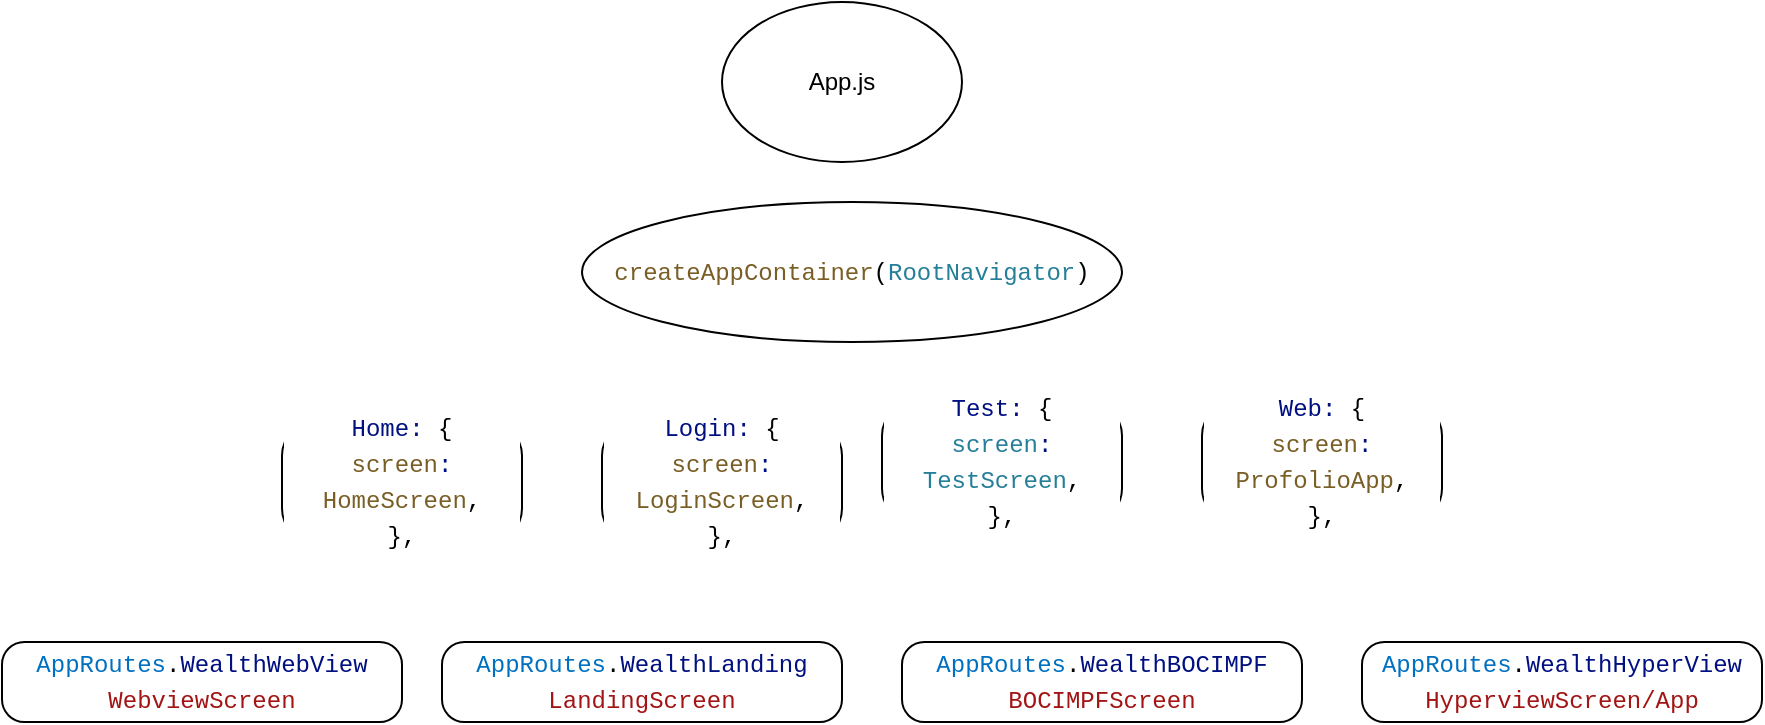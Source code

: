 <mxfile version="16.6.4" type="github"><diagram id="Ez9NOa8rmPA_cQ7ZIKCo" name="Page-1"><mxGraphModel dx="1082" dy="834" grid="1" gridSize="10" guides="1" tooltips="1" connect="1" arrows="1" fold="1" page="1" pageScale="1" pageWidth="850" pageHeight="1100" math="0" shadow="0"><root><mxCell id="0"/><mxCell id="1" parent="0"/><mxCell id="DqpLaMD-jv-4hAw9MZrK-1" value="App.js" style="ellipse;whiteSpace=wrap;html=1;" parent="1" vertex="1"><mxGeometry x="390" y="80" width="120" height="80" as="geometry"/></mxCell><mxCell id="DqpLaMD-jv-4hAw9MZrK-2" value="&lt;div style=&quot;background-color: rgb(255 , 255 , 255) ; font-family: &amp;#34;menlo&amp;#34; , &amp;#34;monaco&amp;#34; , &amp;#34;courier new&amp;#34; , monospace ; line-height: 18px&quot;&gt;&lt;span style=&quot;color: #795e26&quot;&gt;createAppContainer&lt;/span&gt;(&lt;span style=&quot;color: #267f99&quot;&gt;RootNavigator&lt;/span&gt;)&lt;/div&gt;" style="ellipse;whiteSpace=wrap;html=1;" parent="1" vertex="1"><mxGeometry x="320" y="180" width="270" height="70" as="geometry"/></mxCell><mxCell id="DqpLaMD-jv-4hAw9MZrK-3" value="&lt;div style=&quot;background-color: rgb(255 , 255 , 255) ; font-family: &amp;#34;menlo&amp;#34; , &amp;#34;monaco&amp;#34; , &amp;#34;courier new&amp;#34; , monospace ; line-height: 18px&quot;&gt;&lt;div&gt;&lt;span style=&quot;color: #001080&quot;&gt;Home&lt;/span&gt;&lt;span style=&quot;color: #001080&quot;&gt;:&lt;/span&gt; {&lt;/div&gt;&lt;div&gt;      &lt;span style=&quot;color: #795e26&quot;&gt;screen&lt;/span&gt;&lt;span style=&quot;color: #001080&quot;&gt;:&lt;/span&gt; &lt;span style=&quot;color: #795e26&quot;&gt;HomeScreen&lt;/span&gt;,&lt;/div&gt;&lt;div&gt;    },&lt;/div&gt;&lt;/div&gt;" style="rounded=1;whiteSpace=wrap;html=1;arcSize=28;" parent="1" vertex="1"><mxGeometry x="170" y="290" width="120" height="60" as="geometry"/></mxCell><mxCell id="DqpLaMD-jv-4hAw9MZrK-4" value="&lt;div style=&quot;background-color: rgb(255 , 255 , 255) ; font-family: &amp;#34;menlo&amp;#34; , &amp;#34;monaco&amp;#34; , &amp;#34;courier new&amp;#34; , monospace ; line-height: 18px&quot;&gt;&lt;div style=&quot;font-family: &amp;#34;menlo&amp;#34; , &amp;#34;monaco&amp;#34; , &amp;#34;courier new&amp;#34; , monospace ; line-height: 18px&quot;&gt;&lt;div&gt;&lt;span style=&quot;color: #001080&quot;&gt;Login&lt;/span&gt;&lt;span style=&quot;color: #001080&quot;&gt;:&lt;/span&gt; {&lt;/div&gt;&lt;div&gt;      &lt;span style=&quot;color: #795e26&quot;&gt;screen&lt;/span&gt;&lt;span style=&quot;color: #001080&quot;&gt;:&lt;/span&gt; &lt;span style=&quot;color: #795e26&quot;&gt;LoginScreen&lt;/span&gt;,&lt;/div&gt;&lt;div&gt;    },&lt;/div&gt;&lt;/div&gt;&lt;/div&gt;" style="rounded=1;whiteSpace=wrap;html=1;arcSize=28;" parent="1" vertex="1"><mxGeometry x="330" y="290" width="120" height="60" as="geometry"/></mxCell><mxCell id="DqpLaMD-jv-4hAw9MZrK-5" value="&lt;div style=&quot;background-color: rgb(255 , 255 , 255) ; font-family: &amp;#34;menlo&amp;#34; , &amp;#34;monaco&amp;#34; , &amp;#34;courier new&amp;#34; , monospace ; line-height: 18px&quot;&gt;&lt;div style=&quot;font-family: &amp;#34;menlo&amp;#34; , &amp;#34;monaco&amp;#34; , &amp;#34;courier new&amp;#34; , monospace ; line-height: 18px&quot;&gt;&lt;div&gt;&lt;span style=&quot;color: #001080&quot;&gt;Test&lt;/span&gt;&lt;span style=&quot;color: #001080&quot;&gt;:&lt;/span&gt; {&lt;/div&gt;&lt;div&gt;      &lt;span style=&quot;color: #267f99&quot;&gt;screen&lt;/span&gt;&lt;span style=&quot;color: #001080&quot;&gt;:&lt;/span&gt; &lt;span style=&quot;color: #267f99&quot;&gt;TestScreen&lt;/span&gt;,&lt;/div&gt;&lt;div&gt;    },&lt;/div&gt;&lt;/div&gt;&lt;/div&gt;" style="rounded=1;whiteSpace=wrap;html=1;arcSize=28;" parent="1" vertex="1"><mxGeometry x="470" y="280" width="120" height="60" as="geometry"/></mxCell><mxCell id="DqpLaMD-jv-4hAw9MZrK-6" value="&lt;div style=&quot;background-color: rgb(255 , 255 , 255) ; font-family: &amp;#34;menlo&amp;#34; , &amp;#34;monaco&amp;#34; , &amp;#34;courier new&amp;#34; , monospace ; line-height: 18px&quot;&gt;&lt;div style=&quot;font-family: &amp;#34;menlo&amp;#34; , &amp;#34;monaco&amp;#34; , &amp;#34;courier new&amp;#34; , monospace ; line-height: 18px&quot;&gt;&lt;div&gt;&lt;span style=&quot;color: #001080&quot;&gt;Web&lt;/span&gt;&lt;span style=&quot;color: #001080&quot;&gt;:&lt;/span&gt; {&lt;/div&gt;&lt;div&gt;      &lt;span style=&quot;color: #795e26&quot;&gt;screen&lt;/span&gt;&lt;span style=&quot;color: #001080&quot;&gt;:&lt;/span&gt; &lt;span style=&quot;color: #795e26&quot;&gt;ProfolioApp&lt;/span&gt;,&lt;/div&gt;&lt;div&gt;    },&lt;/div&gt;&lt;/div&gt;&lt;/div&gt;" style="rounded=1;whiteSpace=wrap;html=1;arcSize=28;" parent="1" vertex="1"><mxGeometry x="630" y="280" width="120" height="60" as="geometry"/></mxCell><mxCell id="DqpLaMD-jv-4hAw9MZrK-7" value="&lt;div style=&quot;background-color: rgb(255 , 255 , 255) ; font-family: &amp;#34;menlo&amp;#34; , &amp;#34;monaco&amp;#34; , &amp;#34;courier new&amp;#34; , monospace ; line-height: 18px&quot;&gt;&lt;div style=&quot;font-family: &amp;#34;menlo&amp;#34; , &amp;#34;monaco&amp;#34; , &amp;#34;courier new&amp;#34; , monospace ; line-height: 18px&quot;&gt;&lt;span style=&quot;color: #0070c1&quot;&gt;AppRoutes&lt;/span&gt;.&lt;span style=&quot;color: #001080&quot;&gt;WealthWebView&lt;/span&gt;&lt;/div&gt;&lt;div style=&quot;font-family: &amp;#34;menlo&amp;#34; , &amp;#34;monaco&amp;#34; , &amp;#34;courier new&amp;#34; , monospace ; line-height: 18px&quot;&gt;&lt;div style=&quot;font-family: &amp;#34;menlo&amp;#34; , &amp;#34;monaco&amp;#34; , &amp;#34;courier new&amp;#34; , monospace ; line-height: 18px&quot;&gt;&lt;span style=&quot;color: #a31515&quot;&gt;WebviewScreen&lt;/span&gt;&lt;/div&gt;&lt;/div&gt;&lt;/div&gt;" style="rounded=1;whiteSpace=wrap;html=1;arcSize=28;" parent="1" vertex="1"><mxGeometry x="30" y="400" width="200" height="40" as="geometry"/></mxCell><mxCell id="DqpLaMD-jv-4hAw9MZrK-8" value="&lt;div style=&quot;background-color: rgb(255 , 255 , 255) ; font-family: &amp;#34;menlo&amp;#34; , &amp;#34;monaco&amp;#34; , &amp;#34;courier new&amp;#34; , monospace ; line-height: 18px&quot;&gt;&lt;div style=&quot;font-family: &amp;#34;menlo&amp;#34; , &amp;#34;monaco&amp;#34; , &amp;#34;courier new&amp;#34; , monospace ; line-height: 18px&quot;&gt;&lt;span style=&quot;color: #0070c1&quot;&gt;AppRoutes&lt;/span&gt;.&lt;span style=&quot;color: rgb(0 , 16 , 128) ; font-family: &amp;#34;menlo&amp;#34; , &amp;#34;monaco&amp;#34; , &amp;#34;courier new&amp;#34; , monospace&quot;&gt;WealthLanding&lt;/span&gt;&lt;/div&gt;&lt;div style=&quot;font-family: &amp;#34;menlo&amp;#34; , &amp;#34;monaco&amp;#34; , &amp;#34;courier new&amp;#34; , monospace ; line-height: 18px&quot;&gt;&lt;div style=&quot;font-family: &amp;#34;menlo&amp;#34; , &amp;#34;monaco&amp;#34; , &amp;#34;courier new&amp;#34; , monospace ; line-height: 18px&quot;&gt;&lt;div style=&quot;font-family: &amp;#34;menlo&amp;#34; , &amp;#34;monaco&amp;#34; , &amp;#34;courier new&amp;#34; , monospace ; line-height: 18px&quot;&gt;&lt;span style=&quot;color: #a31515&quot;&gt;LandingScreen&lt;/span&gt;&lt;/div&gt;&lt;/div&gt;&lt;/div&gt;&lt;/div&gt;" style="rounded=1;whiteSpace=wrap;html=1;arcSize=28;" parent="1" vertex="1"><mxGeometry x="250" y="400" width="200" height="40" as="geometry"/></mxCell><mxCell id="DqpLaMD-jv-4hAw9MZrK-9" value="&lt;div style=&quot;background-color: rgb(255 , 255 , 255) ; font-family: &amp;#34;menlo&amp;#34; , &amp;#34;monaco&amp;#34; , &amp;#34;courier new&amp;#34; , monospace ; line-height: 18px&quot;&gt;&lt;div style=&quot;font-family: &amp;#34;menlo&amp;#34; , &amp;#34;monaco&amp;#34; , &amp;#34;courier new&amp;#34; , monospace ; line-height: 18px&quot;&gt;&lt;span style=&quot;color: #0070c1&quot;&gt;AppRoutes&lt;/span&gt;.&lt;span style=&quot;color: rgb(0 , 16 , 128) ; font-family: &amp;#34;menlo&amp;#34; , &amp;#34;monaco&amp;#34; , &amp;#34;courier new&amp;#34; , monospace&quot;&gt;WealthBOCIMPF&lt;/span&gt;&lt;/div&gt;&lt;div style=&quot;font-family: &amp;#34;menlo&amp;#34; , &amp;#34;monaco&amp;#34; , &amp;#34;courier new&amp;#34; , monospace ; line-height: 18px&quot;&gt;&lt;div style=&quot;font-family: &amp;#34;menlo&amp;#34; , &amp;#34;monaco&amp;#34; , &amp;#34;courier new&amp;#34; , monospace ; line-height: 18px&quot;&gt;&lt;div style=&quot;font-family: &amp;#34;menlo&amp;#34; , &amp;#34;monaco&amp;#34; , &amp;#34;courier new&amp;#34; , monospace ; line-height: 18px&quot;&gt;&lt;span style=&quot;color: #a31515&quot;&gt;BOCIMPFScreen&lt;/span&gt;&lt;/div&gt;&lt;/div&gt;&lt;/div&gt;&lt;/div&gt;" style="rounded=1;whiteSpace=wrap;html=1;arcSize=28;" parent="1" vertex="1"><mxGeometry x="480" y="400" width="200" height="40" as="geometry"/></mxCell><mxCell id="DqpLaMD-jv-4hAw9MZrK-10" value="&lt;div style=&quot;background-color: rgb(255 , 255 , 255) ; font-family: &amp;#34;menlo&amp;#34; , &amp;#34;monaco&amp;#34; , &amp;#34;courier new&amp;#34; , monospace ; line-height: 18px&quot;&gt;&lt;div style=&quot;font-family: &amp;#34;menlo&amp;#34; , &amp;#34;monaco&amp;#34; , &amp;#34;courier new&amp;#34; , monospace ; line-height: 18px&quot;&gt;&lt;span style=&quot;color: #0070c1&quot;&gt;AppRoutes&lt;/span&gt;.&lt;span style=&quot;color: rgb(0 , 16 , 128) ; font-family: &amp;#34;menlo&amp;#34; , &amp;#34;monaco&amp;#34; , &amp;#34;courier new&amp;#34; , monospace&quot;&gt;WealthHyperView&lt;/span&gt;&lt;/div&gt;&lt;div style=&quot;font-family: &amp;#34;menlo&amp;#34; , &amp;#34;monaco&amp;#34; , &amp;#34;courier new&amp;#34; , monospace ; line-height: 18px&quot;&gt;&lt;div style=&quot;font-family: &amp;#34;menlo&amp;#34; , &amp;#34;monaco&amp;#34; , &amp;#34;courier new&amp;#34; , monospace ; line-height: 18px&quot;&gt;&lt;div style=&quot;font-family: &amp;#34;menlo&amp;#34; , &amp;#34;monaco&amp;#34; , &amp;#34;courier new&amp;#34; , monospace ; line-height: 18px&quot;&gt;&lt;span style=&quot;color: #a31515&quot;&gt;HyperviewScreen/App&lt;/span&gt;&lt;/div&gt;&lt;/div&gt;&lt;/div&gt;&lt;/div&gt;" style="rounded=1;whiteSpace=wrap;html=1;arcSize=28;" parent="1" vertex="1"><mxGeometry x="710" y="400" width="200" height="40" as="geometry"/></mxCell></root></mxGraphModel></diagram></mxfile>